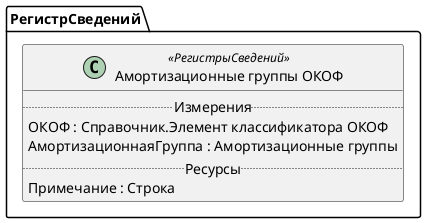 ﻿@startuml АмортизационныеГруппыОКОФ
'!include templates.wsd
'..\include templates.wsd
class РегистрСведений.АмортизационныеГруппыОКОФ as "Амортизационные группы ОКОФ" <<РегистрыСведений>>
{
..Измерения..
ОКОФ : Справочник.Элемент классификатора ОКОФ
АмортизационнаяГруппа : Амортизационные группы
..Ресурсы..
Примечание : Строка
}
@enduml
